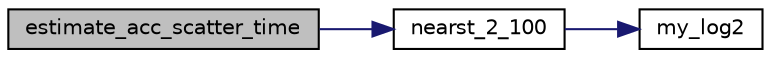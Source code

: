 digraph "estimate_acc_scatter_time"
{
 // LATEX_PDF_SIZE
  edge [fontname="Helvetica",fontsize="10",labelfontname="Helvetica",labelfontsize="10"];
  node [fontname="Helvetica",fontsize="10",shape=record];
  rankdir="LR";
  Node1 [label="estimate_acc_scatter_time",height=0.2,width=0.4,color="black", fillcolor="grey75", style="filled", fontcolor="black",tooltip=" "];
  Node1 -> Node2 [color="midnightblue",fontsize="10",style="solid",fontname="Helvetica"];
  Node2 [label="nearst_2_100",height=0.2,width=0.4,color="black", fillcolor="white", style="filled",URL="$acc__aux_8c.html#a9c8594bfab1d7ae3d0e48ba313fa7408",tooltip=" "];
  Node2 -> Node3 [color="midnightblue",fontsize="10",style="solid",fontname="Helvetica"];
  Node3 [label="my_log2",height=0.2,width=0.4,color="black", fillcolor="white", style="filled",URL="$acc__aux_8c.html#a110763c341da4524bdaf1c197b11287c",tooltip=" "];
}
